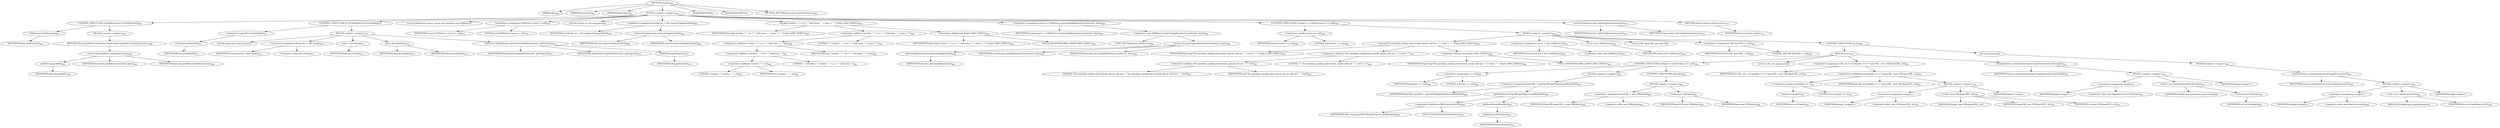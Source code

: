 digraph "resolve" {  
"600" [label = <(METHOD,resolve)<SUB>464</SUB>> ]
"76" [label = <(PARAM,this)<SUB>464</SUB>> ]
"601" [label = <(PARAM,String href)<SUB>464</SUB>> ]
"602" [label = <(PARAM,String base)<SUB>464</SUB>> ]
"603" [label = <(BLOCK,&lt;empty&gt;,&lt;empty&gt;)<SUB>465</SUB>> ]
"604" [label = <(CONTROL_STRUCTURE,if (isReference()),if (isReference()))<SUB>467</SUB>> ]
"605" [label = <(isReference,isReference())<SUB>467</SUB>> ]
"75" [label = <(IDENTIFIER,this,isReference())<SUB>467</SUB>> ]
"606" [label = <(BLOCK,&lt;empty&gt;,&lt;empty&gt;)<SUB>467</SUB>> ]
"607" [label = <(RETURN,return getRef().resolve(href, base);,return getRef().resolve(href, base);)<SUB>468</SUB>> ]
"608" [label = <(resolve,this.getRef().resolve(href, base))<SUB>468</SUB>> ]
"609" [label = <(getRef,this.getRef())<SUB>468</SUB>> ]
"77" [label = <(IDENTIFIER,this,this.getRef())<SUB>468</SUB>> ]
"610" [label = <(IDENTIFIER,href,this.getRef().resolve(href, base))<SUB>468</SUB>> ]
"611" [label = <(IDENTIFIER,base,this.getRef().resolve(href, base))<SUB>468</SUB>> ]
"612" [label = <(CONTROL_STRUCTURE,if (!isChecked()),if (!isChecked()))<SUB>471</SUB>> ]
"613" [label = <(&lt;operator&gt;.logicalNot,!isChecked())<SUB>471</SUB>> ]
"614" [label = <(isChecked,isChecked())<SUB>471</SUB>> ]
"78" [label = <(IDENTIFIER,this,isChecked())<SUB>471</SUB>> ]
"615" [label = <(BLOCK,&lt;empty&gt;,&lt;empty&gt;)<SUB>471</SUB>> ]
"80" [label = <(LOCAL,Stack stk: java.util.Stack)> ]
"616" [label = <(&lt;operator&gt;.assignment,Stack stk = new Stack())<SUB>473</SUB>> ]
"617" [label = <(IDENTIFIER,stk,Stack stk = new Stack())<SUB>473</SUB>> ]
"618" [label = <(&lt;operator&gt;.alloc,new Stack())<SUB>473</SUB>> ]
"619" [label = <(&lt;init&gt;,new Stack())<SUB>473</SUB>> ]
"79" [label = <(IDENTIFIER,stk,new Stack())<SUB>473</SUB>> ]
"620" [label = <(push,stk.push(this))<SUB>474</SUB>> ]
"621" [label = <(IDENTIFIER,stk,stk.push(this))<SUB>474</SUB>> ]
"81" [label = <(IDENTIFIER,this,stk.push(this))<SUB>474</SUB>> ]
"622" [label = <(dieOnCircularReference,dieOnCircularReference(stk, getProject()))<SUB>475</SUB>> ]
"83" [label = <(IDENTIFIER,this,dieOnCircularReference(stk, getProject()))<SUB>475</SUB>> ]
"623" [label = <(IDENTIFIER,stk,dieOnCircularReference(stk, getProject()))<SUB>475</SUB>> ]
"624" [label = <(getProject,getProject())<SUB>475</SUB>> ]
"82" [label = <(IDENTIFIER,this,getProject())<SUB>475</SUB>> ]
"89" [label = <(LOCAL,SAXSource source: javax.xml.transform.sax.SAXSource)> ]
"625" [label = <(&lt;operator&gt;.assignment,SAXSource source = null)<SUB>478</SUB>> ]
"626" [label = <(IDENTIFIER,source,SAXSource source = null)<SUB>478</SUB>> ]
"627" [label = <(LITERAL,null,SAXSource source = null)<SUB>478</SUB>> ]
"628" [label = <(LOCAL,String uri: java.lang.String)> ]
"629" [label = <(&lt;operator&gt;.assignment,String uri = this.removeFragment(href))<SUB>480</SUB>> ]
"630" [label = <(IDENTIFIER,uri,String uri = this.removeFragment(href))<SUB>480</SUB>> ]
"631" [label = <(removeFragment,this.removeFragment(href))<SUB>480</SUB>> ]
"84" [label = <(IDENTIFIER,this,this.removeFragment(href))<SUB>480</SUB>> ]
"632" [label = <(IDENTIFIER,href,this.removeFragment(href))<SUB>480</SUB>> ]
"633" [label = <(log,log(&quot;resolve: '&quot; + uri + &quot;' with base: '&quot; + base + &quot;'&quot;, Project.MSG_DEBUG))<SUB>482</SUB>> ]
"85" [label = <(IDENTIFIER,this,log(&quot;resolve: '&quot; + uri + &quot;' with base: '&quot; + base + &quot;'&quot;, Project.MSG_DEBUG))<SUB>482</SUB>> ]
"634" [label = <(&lt;operator&gt;.addition,&quot;resolve: '&quot; + uri + &quot;' with base: '&quot; + base + &quot;'&quot;)<SUB>482</SUB>> ]
"635" [label = <(&lt;operator&gt;.addition,&quot;resolve: '&quot; + uri + &quot;' with base: '&quot; + base)<SUB>482</SUB>> ]
"636" [label = <(&lt;operator&gt;.addition,&quot;resolve: '&quot; + uri + &quot;' with base: '&quot;)<SUB>482</SUB>> ]
"637" [label = <(&lt;operator&gt;.addition,&quot;resolve: '&quot; + uri)<SUB>482</SUB>> ]
"638" [label = <(LITERAL,&quot;resolve: '&quot;,&quot;resolve: '&quot; + uri)<SUB>482</SUB>> ]
"639" [label = <(IDENTIFIER,uri,&quot;resolve: '&quot; + uri)<SUB>482</SUB>> ]
"640" [label = <(LITERAL,&quot;' with base: '&quot;,&quot;resolve: '&quot; + uri + &quot;' with base: '&quot;)<SUB>482</SUB>> ]
"641" [label = <(IDENTIFIER,base,&quot;resolve: '&quot; + uri + &quot;' with base: '&quot; + base)<SUB>482</SUB>> ]
"642" [label = <(LITERAL,&quot;'&quot;,&quot;resolve: '&quot; + uri + &quot;' with base: '&quot; + base + &quot;'&quot;)<SUB>482</SUB>> ]
"643" [label = <(&lt;operator&gt;.fieldAccess,Project.MSG_DEBUG)<SUB>482</SUB>> ]
"644" [label = <(IDENTIFIER,Project,log(&quot;resolve: '&quot; + uri + &quot;' with base: '&quot; + base + &quot;'&quot;, Project.MSG_DEBUG))<SUB>482</SUB>> ]
"645" [label = <(FIELD_IDENTIFIER,MSG_DEBUG,MSG_DEBUG)<SUB>482</SUB>> ]
"646" [label = <(&lt;operator&gt;.assignment,source = (SAXSource) getCatalogResolver().resolve(uri, base))<SUB>484</SUB>> ]
"647" [label = <(IDENTIFIER,source,source = (SAXSource) getCatalogResolver().resolve(uri, base))<SUB>484</SUB>> ]
"648" [label = <(&lt;operator&gt;.cast,(SAXSource) getCatalogResolver().resolve(uri, base))<SUB>484</SUB>> ]
"649" [label = <(TYPE_REF,SAXSource,SAXSource)<SUB>484</SUB>> ]
"650" [label = <(resolve,this.getCatalogResolver().resolve(uri, base))<SUB>484</SUB>> ]
"651" [label = <(getCatalogResolver,this.getCatalogResolver())<SUB>484</SUB>> ]
"86" [label = <(IDENTIFIER,this,this.getCatalogResolver())<SUB>484</SUB>> ]
"652" [label = <(IDENTIFIER,uri,this.getCatalogResolver().resolve(uri, base))<SUB>484</SUB>> ]
"653" [label = <(IDENTIFIER,base,this.getCatalogResolver().resolve(uri, base))<SUB>484</SUB>> ]
"654" [label = <(CONTROL_STRUCTURE,if (source == null),if (source == null))<SUB>486</SUB>> ]
"655" [label = <(&lt;operator&gt;.equals,source == null)<SUB>486</SUB>> ]
"656" [label = <(IDENTIFIER,source,source == null)<SUB>486</SUB>> ]
"657" [label = <(LITERAL,null,source == null)<SUB>486</SUB>> ]
"658" [label = <(BLOCK,&lt;empty&gt;,&lt;empty&gt;)<SUB>486</SUB>> ]
"659" [label = <(log,log(&quot;No matching catalog entry found, parser will use: '&quot; + href + &quot;'&quot;, Project.MSG_DEBUG))<SUB>487</SUB>> ]
"87" [label = <(IDENTIFIER,this,log(&quot;No matching catalog entry found, parser will use: '&quot; + href + &quot;'&quot;, Project.MSG_DEBUG))<SUB>487</SUB>> ]
"660" [label = <(&lt;operator&gt;.addition,&quot;No matching catalog entry found, parser will use: '&quot; + href + &quot;'&quot;)<SUB>487</SUB>> ]
"661" [label = <(&lt;operator&gt;.addition,&quot;No matching catalog entry found, parser will use: '&quot; + href)<SUB>487</SUB>> ]
"662" [label = <(LITERAL,&quot;No matching catalog entry found, parser will use: '&quot;,&quot;No matching catalog entry found, parser will use: '&quot; + href)<SUB>487</SUB>> ]
"663" [label = <(IDENTIFIER,href,&quot;No matching catalog entry found, parser will use: '&quot; + href)<SUB>488</SUB>> ]
"664" [label = <(LITERAL,&quot;'&quot;,&quot;No matching catalog entry found, parser will use: '&quot; + href + &quot;'&quot;)<SUB>488</SUB>> ]
"665" [label = <(&lt;operator&gt;.fieldAccess,Project.MSG_DEBUG)<SUB>488</SUB>> ]
"666" [label = <(IDENTIFIER,Project,log(&quot;No matching catalog entry found, parser will use: '&quot; + href + &quot;'&quot;, Project.MSG_DEBUG))<SUB>488</SUB>> ]
"667" [label = <(FIELD_IDENTIFIER,MSG_DEBUG,MSG_DEBUG)<SUB>488</SUB>> ]
"668" [label = <(&lt;operator&gt;.assignment,source = new SAXSource())<SUB>493</SUB>> ]
"669" [label = <(IDENTIFIER,source,source = new SAXSource())<SUB>493</SUB>> ]
"670" [label = <(&lt;operator&gt;.alloc,new SAXSource())<SUB>493</SUB>> ]
"671" [label = <(&lt;init&gt;,new SAXSource())<SUB>493</SUB>> ]
"88" [label = <(IDENTIFIER,source,new SAXSource())<SUB>493</SUB>> ]
"92" [label = <(LOCAL,URL baseURL: java.net.URL)> ]
"672" [label = <(&lt;operator&gt;.assignment,URL baseURL = null)<SUB>494</SUB>> ]
"673" [label = <(IDENTIFIER,baseURL,URL baseURL = null)<SUB>494</SUB>> ]
"674" [label = <(LITERAL,null,URL baseURL = null)<SUB>494</SUB>> ]
"675" [label = <(CONTROL_STRUCTURE,try,try)<SUB>495</SUB>> ]
"676" [label = <(BLOCK,try,try)<SUB>495</SUB>> ]
"677" [label = <(CONTROL_STRUCTURE,if (base == null),if (base == null))<SUB>496</SUB>> ]
"678" [label = <(&lt;operator&gt;.equals,base == null)<SUB>496</SUB>> ]
"679" [label = <(IDENTIFIER,base,base == null)<SUB>496</SUB>> ]
"680" [label = <(LITERAL,null,base == null)<SUB>496</SUB>> ]
"681" [label = <(BLOCK,&lt;empty&gt;,&lt;empty&gt;)<SUB>496</SUB>> ]
"682" [label = <(&lt;operator&gt;.assignment,baseURL = getFileURL(getProject().getBaseDir()))<SUB>497</SUB>> ]
"683" [label = <(IDENTIFIER,baseURL,baseURL = getFileURL(getProject().getBaseDir()))<SUB>497</SUB>> ]
"684" [label = <(getFileURL,getFileURL(getProject().getBaseDir()))<SUB>497</SUB>> ]
"685" [label = <(&lt;operator&gt;.fieldAccess,XMLCatalog.fileUtils)<SUB>497</SUB>> ]
"686" [label = <(IDENTIFIER,XMLCatalog,getFileURL(getProject().getBaseDir()))<SUB>497</SUB>> ]
"687" [label = <(FIELD_IDENTIFIER,fileUtils,fileUtils)<SUB>497</SUB>> ]
"688" [label = <(getBaseDir,getBaseDir())<SUB>497</SUB>> ]
"689" [label = <(getProject,getProject())<SUB>497</SUB>> ]
"90" [label = <(IDENTIFIER,this,getProject())<SUB>497</SUB>> ]
"690" [label = <(CONTROL_STRUCTURE,else,else)<SUB>498</SUB>> ]
"691" [label = <(BLOCK,&lt;empty&gt;,&lt;empty&gt;)<SUB>498</SUB>> ]
"692" [label = <(&lt;operator&gt;.assignment,baseURL = new URL(base))<SUB>499</SUB>> ]
"693" [label = <(IDENTIFIER,baseURL,baseURL = new URL(base))<SUB>499</SUB>> ]
"694" [label = <(&lt;operator&gt;.alloc,new URL(base))<SUB>499</SUB>> ]
"695" [label = <(&lt;init&gt;,new URL(base))<SUB>499</SUB>> ]
"91" [label = <(IDENTIFIER,baseURL,new URL(base))<SUB>499</SUB>> ]
"696" [label = <(IDENTIFIER,base,new URL(base))<SUB>499</SUB>> ]
"697" [label = <(LOCAL,URL url: java.net.URL)> ]
"698" [label = <(&lt;operator&gt;.assignment,URL url = uri.length() == 0 ? baseURL : new URL(baseURL, uri))<SUB>501</SUB>> ]
"699" [label = <(IDENTIFIER,url,URL url = uri.length() == 0 ? baseURL : new URL(baseURL, uri))<SUB>501</SUB>> ]
"700" [label = <(&lt;operator&gt;.conditional,uri.length() == 0 ? baseURL : new URL(baseURL, uri))<SUB>501</SUB>> ]
"701" [label = <(&lt;operator&gt;.equals,uri.length() == 0)<SUB>501</SUB>> ]
"702" [label = <(length,uri.length())<SUB>501</SUB>> ]
"703" [label = <(IDENTIFIER,uri,uri.length())<SUB>501</SUB>> ]
"704" [label = <(LITERAL,0,uri.length() == 0)<SUB>501</SUB>> ]
"705" [label = <(IDENTIFIER,baseURL,uri.length() == 0 ? baseURL : new URL(baseURL, uri))<SUB>501</SUB>> ]
"706" [label = <(BLOCK,&lt;empty&gt;,&lt;empty&gt;)<SUB>501</SUB>> ]
"707" [label = <(&lt;operator&gt;.assignment,&lt;empty&gt;)> ]
"708" [label = <(IDENTIFIER,$obj7,&lt;empty&gt;)> ]
"709" [label = <(&lt;operator&gt;.alloc,new URL(baseURL, uri))<SUB>501</SUB>> ]
"710" [label = <(&lt;init&gt;,new URL(baseURL, uri))<SUB>501</SUB>> ]
"711" [label = <(IDENTIFIER,$obj7,new URL(baseURL, uri))> ]
"712" [label = <(IDENTIFIER,baseURL,new URL(baseURL, uri))<SUB>501</SUB>> ]
"713" [label = <(IDENTIFIER,uri,new URL(baseURL, uri))<SUB>501</SUB>> ]
"714" [label = <(IDENTIFIER,$obj7,&lt;empty&gt;)> ]
"715" [label = <(setInputSource,setInputSource(new InputSource(url.toString())))<SUB>502</SUB>> ]
"716" [label = <(IDENTIFIER,source,setInputSource(new InputSource(url.toString())))<SUB>502</SUB>> ]
"717" [label = <(BLOCK,&lt;empty&gt;,&lt;empty&gt;)<SUB>502</SUB>> ]
"718" [label = <(&lt;operator&gt;.assignment,&lt;empty&gt;)> ]
"719" [label = <(IDENTIFIER,$obj8,&lt;empty&gt;)> ]
"720" [label = <(&lt;operator&gt;.alloc,new InputSource(url.toString()))<SUB>502</SUB>> ]
"721" [label = <(&lt;init&gt;,new InputSource(url.toString()))<SUB>502</SUB>> ]
"722" [label = <(IDENTIFIER,$obj8,new InputSource(url.toString()))> ]
"723" [label = <(toString,url.toString())<SUB>502</SUB>> ]
"724" [label = <(IDENTIFIER,url,url.toString())<SUB>502</SUB>> ]
"725" [label = <(IDENTIFIER,$obj8,&lt;empty&gt;)> ]
"726" [label = <(BLOCK,catch,catch)> ]
"727" [label = <(BLOCK,&lt;empty&gt;,&lt;empty&gt;)<SUB>503</SUB>> ]
"728" [label = <(setInputSource,setInputSource(new InputSource(uri)))<SUB>506</SUB>> ]
"729" [label = <(IDENTIFIER,source,setInputSource(new InputSource(uri)))<SUB>506</SUB>> ]
"730" [label = <(BLOCK,&lt;empty&gt;,&lt;empty&gt;)<SUB>506</SUB>> ]
"731" [label = <(&lt;operator&gt;.assignment,&lt;empty&gt;)> ]
"732" [label = <(IDENTIFIER,$obj9,&lt;empty&gt;)> ]
"733" [label = <(&lt;operator&gt;.alloc,new InputSource(uri))<SUB>506</SUB>> ]
"734" [label = <(&lt;init&gt;,new InputSource(uri))<SUB>506</SUB>> ]
"735" [label = <(IDENTIFIER,$obj9,new InputSource(uri))> ]
"736" [label = <(IDENTIFIER,uri,new InputSource(uri))<SUB>506</SUB>> ]
"737" [label = <(IDENTIFIER,$obj9,&lt;empty&gt;)> ]
"738" [label = <(setEntityResolver,this.setEntityResolver(source))<SUB>510</SUB>> ]
"93" [label = <(IDENTIFIER,this,this.setEntityResolver(source))<SUB>510</SUB>> ]
"739" [label = <(IDENTIFIER,source,this.setEntityResolver(source))<SUB>510</SUB>> ]
"740" [label = <(RETURN,return source;,return source;)<SUB>511</SUB>> ]
"741" [label = <(IDENTIFIER,source,return source;)<SUB>511</SUB>> ]
"742" [label = <(MODIFIER,PUBLIC)> ]
"743" [label = <(MODIFIER,VIRTUAL)> ]
"744" [label = <(METHOD_RETURN,javax.xml.transform.Source)<SUB>464</SUB>> ]
  "600" -> "76" 
  "600" -> "601" 
  "600" -> "602" 
  "600" -> "603" 
  "600" -> "742" 
  "600" -> "743" 
  "600" -> "744" 
  "603" -> "604" 
  "603" -> "612" 
  "603" -> "89" 
  "603" -> "625" 
  "603" -> "628" 
  "603" -> "629" 
  "603" -> "633" 
  "603" -> "646" 
  "603" -> "654" 
  "603" -> "738" 
  "603" -> "740" 
  "604" -> "605" 
  "604" -> "606" 
  "605" -> "75" 
  "606" -> "607" 
  "607" -> "608" 
  "608" -> "609" 
  "608" -> "610" 
  "608" -> "611" 
  "609" -> "77" 
  "612" -> "613" 
  "612" -> "615" 
  "613" -> "614" 
  "614" -> "78" 
  "615" -> "80" 
  "615" -> "616" 
  "615" -> "619" 
  "615" -> "620" 
  "615" -> "622" 
  "616" -> "617" 
  "616" -> "618" 
  "619" -> "79" 
  "620" -> "621" 
  "620" -> "81" 
  "622" -> "83" 
  "622" -> "623" 
  "622" -> "624" 
  "624" -> "82" 
  "625" -> "626" 
  "625" -> "627" 
  "629" -> "630" 
  "629" -> "631" 
  "631" -> "84" 
  "631" -> "632" 
  "633" -> "85" 
  "633" -> "634" 
  "633" -> "643" 
  "634" -> "635" 
  "634" -> "642" 
  "635" -> "636" 
  "635" -> "641" 
  "636" -> "637" 
  "636" -> "640" 
  "637" -> "638" 
  "637" -> "639" 
  "643" -> "644" 
  "643" -> "645" 
  "646" -> "647" 
  "646" -> "648" 
  "648" -> "649" 
  "648" -> "650" 
  "650" -> "651" 
  "650" -> "652" 
  "650" -> "653" 
  "651" -> "86" 
  "654" -> "655" 
  "654" -> "658" 
  "655" -> "656" 
  "655" -> "657" 
  "658" -> "659" 
  "658" -> "668" 
  "658" -> "671" 
  "658" -> "92" 
  "658" -> "672" 
  "658" -> "675" 
  "659" -> "87" 
  "659" -> "660" 
  "659" -> "665" 
  "660" -> "661" 
  "660" -> "664" 
  "661" -> "662" 
  "661" -> "663" 
  "665" -> "666" 
  "665" -> "667" 
  "668" -> "669" 
  "668" -> "670" 
  "671" -> "88" 
  "672" -> "673" 
  "672" -> "674" 
  "675" -> "676" 
  "675" -> "726" 
  "676" -> "677" 
  "676" -> "697" 
  "676" -> "698" 
  "676" -> "715" 
  "677" -> "678" 
  "677" -> "681" 
  "677" -> "690" 
  "678" -> "679" 
  "678" -> "680" 
  "681" -> "682" 
  "682" -> "683" 
  "682" -> "684" 
  "684" -> "685" 
  "684" -> "688" 
  "685" -> "686" 
  "685" -> "687" 
  "688" -> "689" 
  "689" -> "90" 
  "690" -> "691" 
  "691" -> "692" 
  "691" -> "695" 
  "692" -> "693" 
  "692" -> "694" 
  "695" -> "91" 
  "695" -> "696" 
  "698" -> "699" 
  "698" -> "700" 
  "700" -> "701" 
  "700" -> "705" 
  "700" -> "706" 
  "701" -> "702" 
  "701" -> "704" 
  "702" -> "703" 
  "706" -> "707" 
  "706" -> "710" 
  "706" -> "714" 
  "707" -> "708" 
  "707" -> "709" 
  "710" -> "711" 
  "710" -> "712" 
  "710" -> "713" 
  "715" -> "716" 
  "715" -> "717" 
  "717" -> "718" 
  "717" -> "721" 
  "717" -> "725" 
  "718" -> "719" 
  "718" -> "720" 
  "721" -> "722" 
  "721" -> "723" 
  "723" -> "724" 
  "726" -> "727" 
  "727" -> "728" 
  "728" -> "729" 
  "728" -> "730" 
  "730" -> "731" 
  "730" -> "734" 
  "730" -> "737" 
  "731" -> "732" 
  "731" -> "733" 
  "734" -> "735" 
  "734" -> "736" 
  "738" -> "93" 
  "738" -> "739" 
  "740" -> "741" 
}
